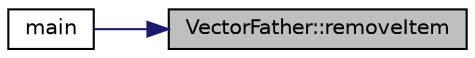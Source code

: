 digraph "VectorFather::removeItem"
{
 // LATEX_PDF_SIZE
  edge [fontname="Helvetica",fontsize="10",labelfontname="Helvetica",labelfontsize="10"];
  node [fontname="Helvetica",fontsize="10",shape=record];
  rankdir="RL";
  Node1 [label="VectorFather::removeItem",height=0.2,width=0.4,color="black", fillcolor="grey75", style="filled", fontcolor="black",tooltip="Remove the last item from the vector."];
  Node1 -> Node2 [dir="back",color="midnightblue",fontsize="10",style="solid",fontname="Helvetica"];
  Node2 [label="main",height=0.2,width=0.4,color="black", fillcolor="white", style="filled",URL="$IteratorDemo_8cpp.html#ae66f6b31b5ad750f1fe042a706a4e3d4",tooltip=" "];
}
